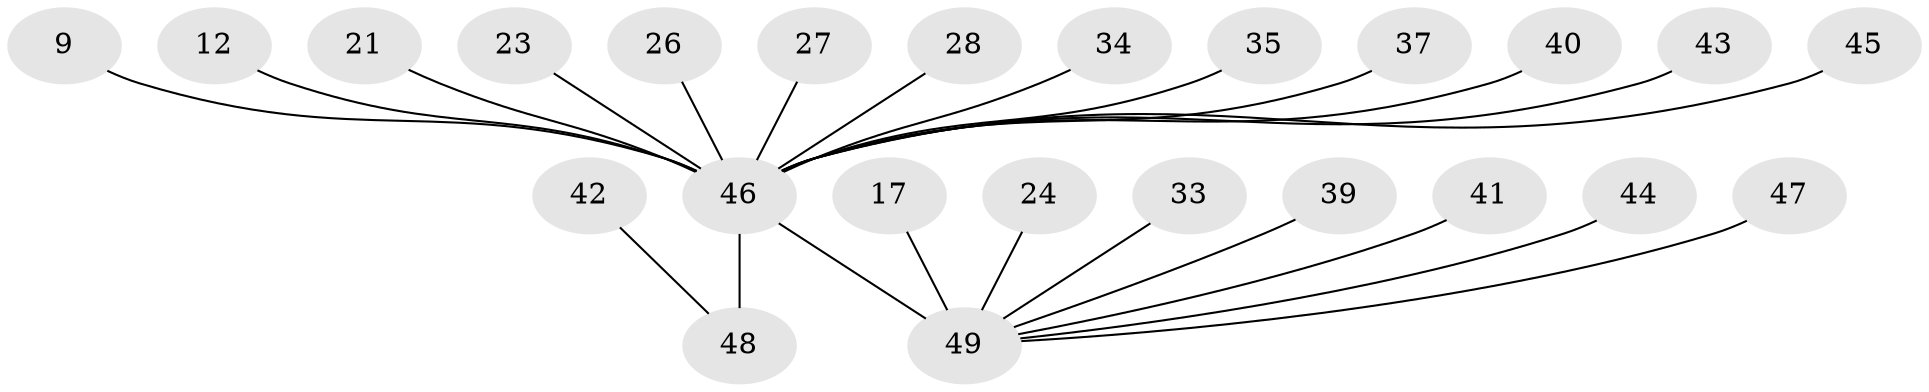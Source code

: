 // original degree distribution, {3: 0.08163265306122448, 7: 0.061224489795918366, 5: 0.061224489795918366, 6: 0.04081632653061224, 4: 0.061224489795918366, 2: 0.12244897959183673, 1: 0.5714285714285714}
// Generated by graph-tools (version 1.1) at 2025/55/03/09/25 04:55:23]
// undirected, 24 vertices, 23 edges
graph export_dot {
graph [start="1"]
  node [color=gray90,style=filled];
  9;
  12;
  17;
  21;
  23 [super="+11"];
  24;
  26;
  27;
  28;
  33;
  34 [super="+29+30"];
  35;
  37;
  39;
  40;
  41;
  42;
  43;
  44;
  45;
  46 [super="+18+20+31"];
  47 [super="+38"];
  48 [super="+32+36"];
  49 [super="+16+4"];
  9 -- 46 [weight=4];
  12 -- 46;
  17 -- 49;
  21 -- 46;
  23 -- 46;
  24 -- 49;
  26 -- 46;
  27 -- 46;
  28 -- 46;
  33 -- 49;
  34 -- 46;
  35 -- 46;
  37 -- 46;
  39 -- 49;
  40 -- 46;
  41 -- 49;
  42 -- 48;
  43 -- 46;
  44 -- 49;
  45 -- 46;
  46 -- 49 [weight=5];
  46 -- 48 [weight=2];
  47 -- 49;
}
